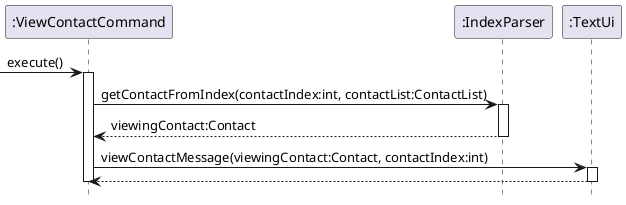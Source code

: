 @startuml
hide footbox
'https://plantuml.com/sequence-diagram
-> ":ViewContactCommand": execute()
activate ":ViewContactCommand"

":ViewContactCommand" -> ":IndexParser" :getContactFromIndex(contactIndex:int, contactList:ContactList)
activate ":IndexParser"
":IndexParser" --> ":ViewContactCommand" :viewingContact:Contact
deactivate ":IndexParser"

":ViewContactCommand" -> ":TextUi":viewContactMessage(viewingContact:Contact, contactIndex:int)
activate ":TextUi"
":TextUi" --> ":ViewContactCommand"
deactivate ":TextUi"

deactivate ":ViewContactCommand"
@enduml